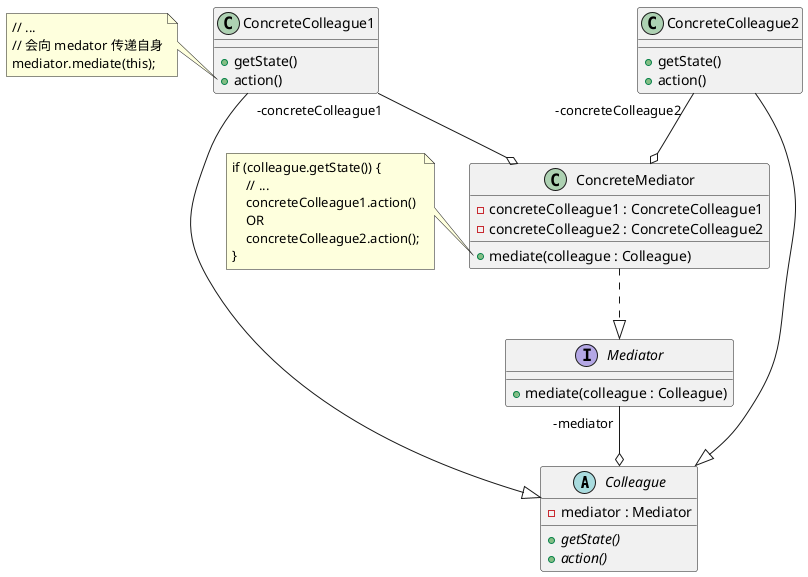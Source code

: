 @startuml

abstract class Colleague {
    - mediator : Mediator
    + getState() {abstract}
    + action() {abstract}
}

class ConcreteColleague1 {
    + getState()
    + action()
}

class ConcreteColleague2 {
    + getState()
    + action()
}

interface Mediator {
    + mediate(colleague : Colleague)
}

class ConcreteMediator {
    - concreteColleague1 : ConcreteColleague1
    - concreteColleague2 : ConcreteColleague2
    + mediate(colleague : Colleague)
}

ConcreteColleague1 --|> Colleague
ConcreteColleague2 --|> Colleague
ConcreteMediator ..|> Mediator
Mediator "-mediator" --o Colleague
ConcreteColleague1 "-concreteColleague1" --o ConcreteMediator
ConcreteColleague2 "-concreteColleague2" --o ConcreteMediator

note left of ConcreteMediator::"mediate(colleague : Colleague)"
    if (colleague.getState()) {
        // ...
        concreteColleague1.action()
        OR
        concreteColleague2.action();
    }
end note

note left of ConcreteColleague1::"action()"
    // ...
    // 会向 medator 传递自身
    mediator.mediate(this);
end note

@enduml
